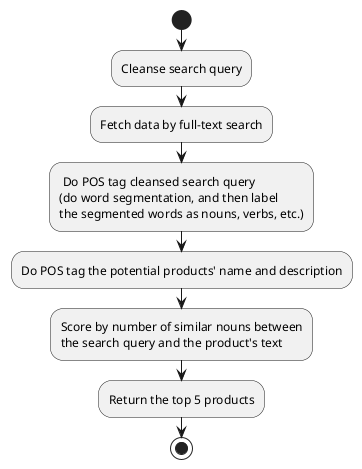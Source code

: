 @startuml
'https://plantuml.com/sequence-diagram

start
:Cleanse search query;
:Fetch data by full-text search;
: Do POS tag cleansed search query
(do word segmentation, and then label
the segmented words as nouns, verbs, etc.);
:Do POS tag the potential products' name and description;
:Score by number of similar nouns between
the search query and the product's text;
:Return the top 5 products;
stop
@enduml